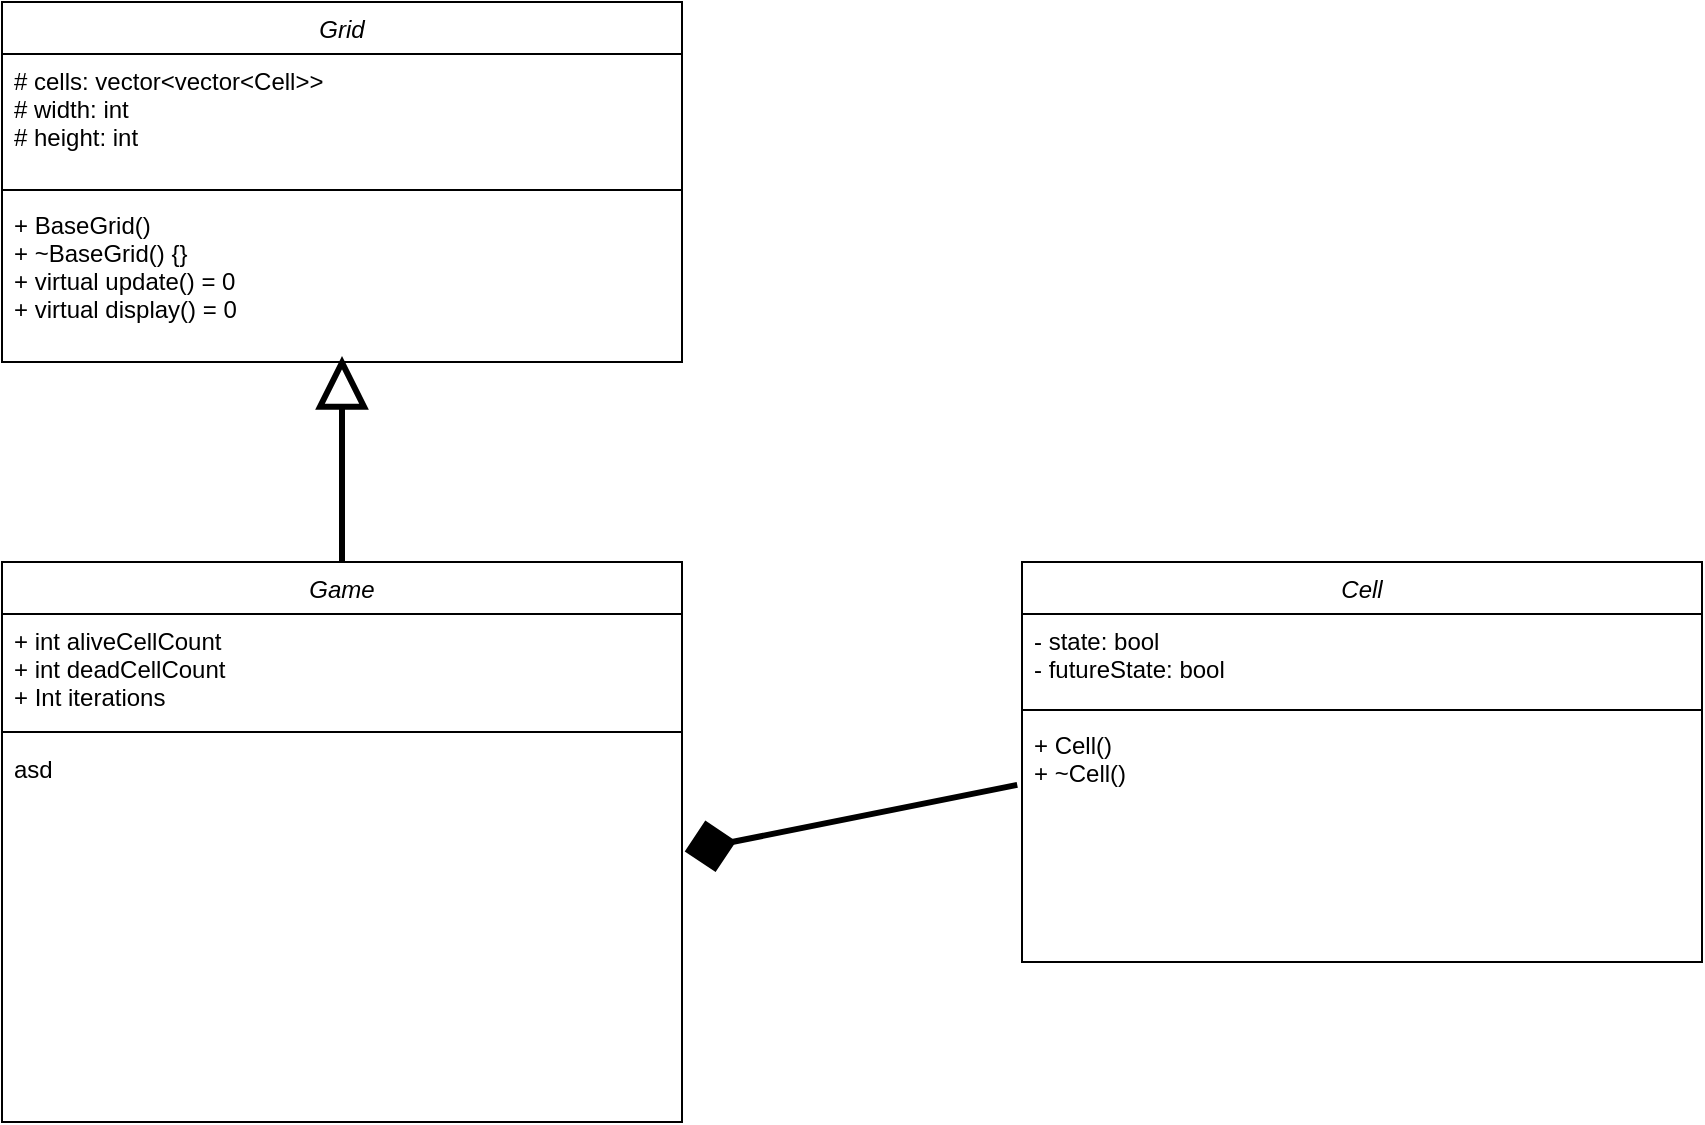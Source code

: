 <mxfile version="26.1.3">
  <diagram id="C5RBs43oDa-KdzZeNtuy" name="Page-1">
    <mxGraphModel dx="712" dy="787" grid="1" gridSize="10" guides="1" tooltips="1" connect="1" arrows="1" fold="1" page="1" pageScale="1" pageWidth="827" pageHeight="1169" math="0" shadow="0">
      <root>
        <mxCell id="WIyWlLk6GJQsqaUBKTNV-0" />
        <mxCell id="WIyWlLk6GJQsqaUBKTNV-1" parent="WIyWlLk6GJQsqaUBKTNV-0" />
        <mxCell id="zkfFHV4jXpPFQw0GAbJ--0" value="Game" style="swimlane;fontStyle=2;align=center;verticalAlign=top;childLayout=stackLayout;horizontal=1;startSize=26;horizontalStack=0;resizeParent=1;resizeLast=0;collapsible=1;marginBottom=0;rounded=0;shadow=0;strokeWidth=1;" parent="WIyWlLk6GJQsqaUBKTNV-1" vertex="1">
          <mxGeometry x="180" y="460" width="340" height="280" as="geometry">
            <mxRectangle x="230" y="140" width="160" height="26" as="alternateBounds" />
          </mxGeometry>
        </mxCell>
        <mxCell id="zkfFHV4jXpPFQw0GAbJ--1" value="+ int aliveCellCount&#xa;+ int deadCellCount&#xa;+ Int iterations" style="text;align=left;verticalAlign=top;spacingLeft=4;spacingRight=4;overflow=hidden;rotatable=0;points=[[0,0.5],[1,0.5]];portConstraint=eastwest;" parent="zkfFHV4jXpPFQw0GAbJ--0" vertex="1">
          <mxGeometry y="26" width="340" height="54" as="geometry" />
        </mxCell>
        <mxCell id="zkfFHV4jXpPFQw0GAbJ--4" value="" style="line;html=1;strokeWidth=1;align=left;verticalAlign=middle;spacingTop=-1;spacingLeft=3;spacingRight=3;rotatable=0;labelPosition=right;points=[];portConstraint=eastwest;" parent="zkfFHV4jXpPFQw0GAbJ--0" vertex="1">
          <mxGeometry y="80" width="340" height="10" as="geometry" />
        </mxCell>
        <mxCell id="zkfFHV4jXpPFQw0GAbJ--5" value="asd" style="text;align=left;verticalAlign=top;spacingLeft=4;spacingRight=4;overflow=hidden;rotatable=0;points=[[0,0.5],[1,0.5]];portConstraint=eastwest;" parent="zkfFHV4jXpPFQw0GAbJ--0" vertex="1">
          <mxGeometry y="90" width="340" height="150" as="geometry" />
        </mxCell>
        <mxCell id="6GEEBVsWq7nItAFnswL8-0" value="Cell" style="swimlane;fontStyle=2;align=center;verticalAlign=top;childLayout=stackLayout;horizontal=1;startSize=26;horizontalStack=0;resizeParent=1;resizeLast=0;collapsible=1;marginBottom=0;rounded=0;shadow=0;strokeWidth=1;" parent="WIyWlLk6GJQsqaUBKTNV-1" vertex="1">
          <mxGeometry x="690" y="460" width="340" height="200" as="geometry">
            <mxRectangle x="230" y="140" width="160" height="26" as="alternateBounds" />
          </mxGeometry>
        </mxCell>
        <mxCell id="6GEEBVsWq7nItAFnswL8-1" value="- state: bool&#xa;- futureState: bool" style="text;align=left;verticalAlign=top;spacingLeft=4;spacingRight=4;overflow=hidden;rotatable=0;points=[[0,0.5],[1,0.5]];portConstraint=eastwest;" parent="6GEEBVsWq7nItAFnswL8-0" vertex="1">
          <mxGeometry y="26" width="340" height="44" as="geometry" />
        </mxCell>
        <mxCell id="6GEEBVsWq7nItAFnswL8-2" value="" style="line;html=1;strokeWidth=1;align=left;verticalAlign=middle;spacingTop=-1;spacingLeft=3;spacingRight=3;rotatable=0;labelPosition=right;points=[];portConstraint=eastwest;" parent="6GEEBVsWq7nItAFnswL8-0" vertex="1">
          <mxGeometry y="70" width="340" height="8" as="geometry" />
        </mxCell>
        <mxCell id="6GEEBVsWq7nItAFnswL8-3" value="+ Cell()&#xa;+ ~Cell()" style="text;align=left;verticalAlign=top;spacingLeft=4;spacingRight=4;overflow=hidden;rotatable=0;points=[[0,0.5],[1,0.5]];portConstraint=eastwest;" parent="6GEEBVsWq7nItAFnswL8-0" vertex="1">
          <mxGeometry y="78" width="340" height="122" as="geometry" />
        </mxCell>
        <mxCell id="6GEEBVsWq7nItAFnswL8-10" style="rounded=0;orthogonalLoop=1;jettySize=auto;html=1;strokeWidth=3;endArrow=block;endFill=0;startSize=8;endSize=19;exitX=0.5;exitY=0;exitDx=0;exitDy=0;entryX=0.5;entryY=0.963;entryDx=0;entryDy=0;entryPerimeter=0;" parent="WIyWlLk6GJQsqaUBKTNV-1" source="zkfFHV4jXpPFQw0GAbJ--0" target="6GEEBVsWq7nItAFnswL8-8" edge="1">
          <mxGeometry relative="1" as="geometry">
            <mxPoint x="350" y="360" as="sourcePoint" />
            <mxPoint x="350" y="280" as="targetPoint" />
          </mxGeometry>
        </mxCell>
        <mxCell id="6GEEBVsWq7nItAFnswL8-5" value="Grid" style="swimlane;fontStyle=2;align=center;verticalAlign=top;childLayout=stackLayout;horizontal=1;startSize=26;horizontalStack=0;resizeParent=1;resizeLast=0;collapsible=1;marginBottom=0;rounded=0;shadow=0;strokeWidth=1;" parent="WIyWlLk6GJQsqaUBKTNV-1" vertex="1">
          <mxGeometry x="180" y="180" width="340" height="180" as="geometry">
            <mxRectangle x="230" y="140" width="160" height="26" as="alternateBounds" />
          </mxGeometry>
        </mxCell>
        <mxCell id="6GEEBVsWq7nItAFnswL8-6" value="# cells: vector&lt;vector&lt;Cell&gt;&gt;&#xa;# width: int&#xa;# height: int" style="text;align=left;verticalAlign=top;spacingLeft=4;spacingRight=4;overflow=hidden;rotatable=0;points=[[0,0.5],[1,0.5]];portConstraint=eastwest;" parent="6GEEBVsWq7nItAFnswL8-5" vertex="1">
          <mxGeometry y="26" width="340" height="64" as="geometry" />
        </mxCell>
        <mxCell id="6GEEBVsWq7nItAFnswL8-7" value="" style="line;html=1;strokeWidth=1;align=left;verticalAlign=middle;spacingTop=-1;spacingLeft=3;spacingRight=3;rotatable=0;labelPosition=right;points=[];portConstraint=eastwest;" parent="6GEEBVsWq7nItAFnswL8-5" vertex="1">
          <mxGeometry y="90" width="340" height="8" as="geometry" />
        </mxCell>
        <mxCell id="6GEEBVsWq7nItAFnswL8-8" value="+ BaseGrid()&#xa;+ ~BaseGrid() {}&#xa;+ virtual update() = 0&#xa;+ virtual display() = 0" style="text;align=left;verticalAlign=top;spacingLeft=4;spacingRight=4;overflow=hidden;rotatable=0;points=[[0,0.5],[1,0.5]];portConstraint=eastwest;" parent="6GEEBVsWq7nItAFnswL8-5" vertex="1">
          <mxGeometry y="98" width="340" height="82" as="geometry" />
        </mxCell>
        <mxCell id="Dfi6AL-aPY_CgQF3EnRd-0" style="rounded=0;orthogonalLoop=1;jettySize=auto;html=1;strokeWidth=3;endArrow=diamond;endFill=1;startSize=8;endSize=19;entryX=1.004;entryY=0.365;entryDx=0;entryDy=0;entryPerimeter=0;exitX=-0.007;exitY=0.274;exitDx=0;exitDy=0;exitPerimeter=0;" parent="WIyWlLk6GJQsqaUBKTNV-1" source="6GEEBVsWq7nItAFnswL8-3" target="zkfFHV4jXpPFQw0GAbJ--5" edge="1">
          <mxGeometry relative="1" as="geometry">
            <mxPoint x="710" y="571" as="sourcePoint" />
            <mxPoint x="530" y="590" as="targetPoint" />
          </mxGeometry>
        </mxCell>
      </root>
    </mxGraphModel>
  </diagram>
</mxfile>
